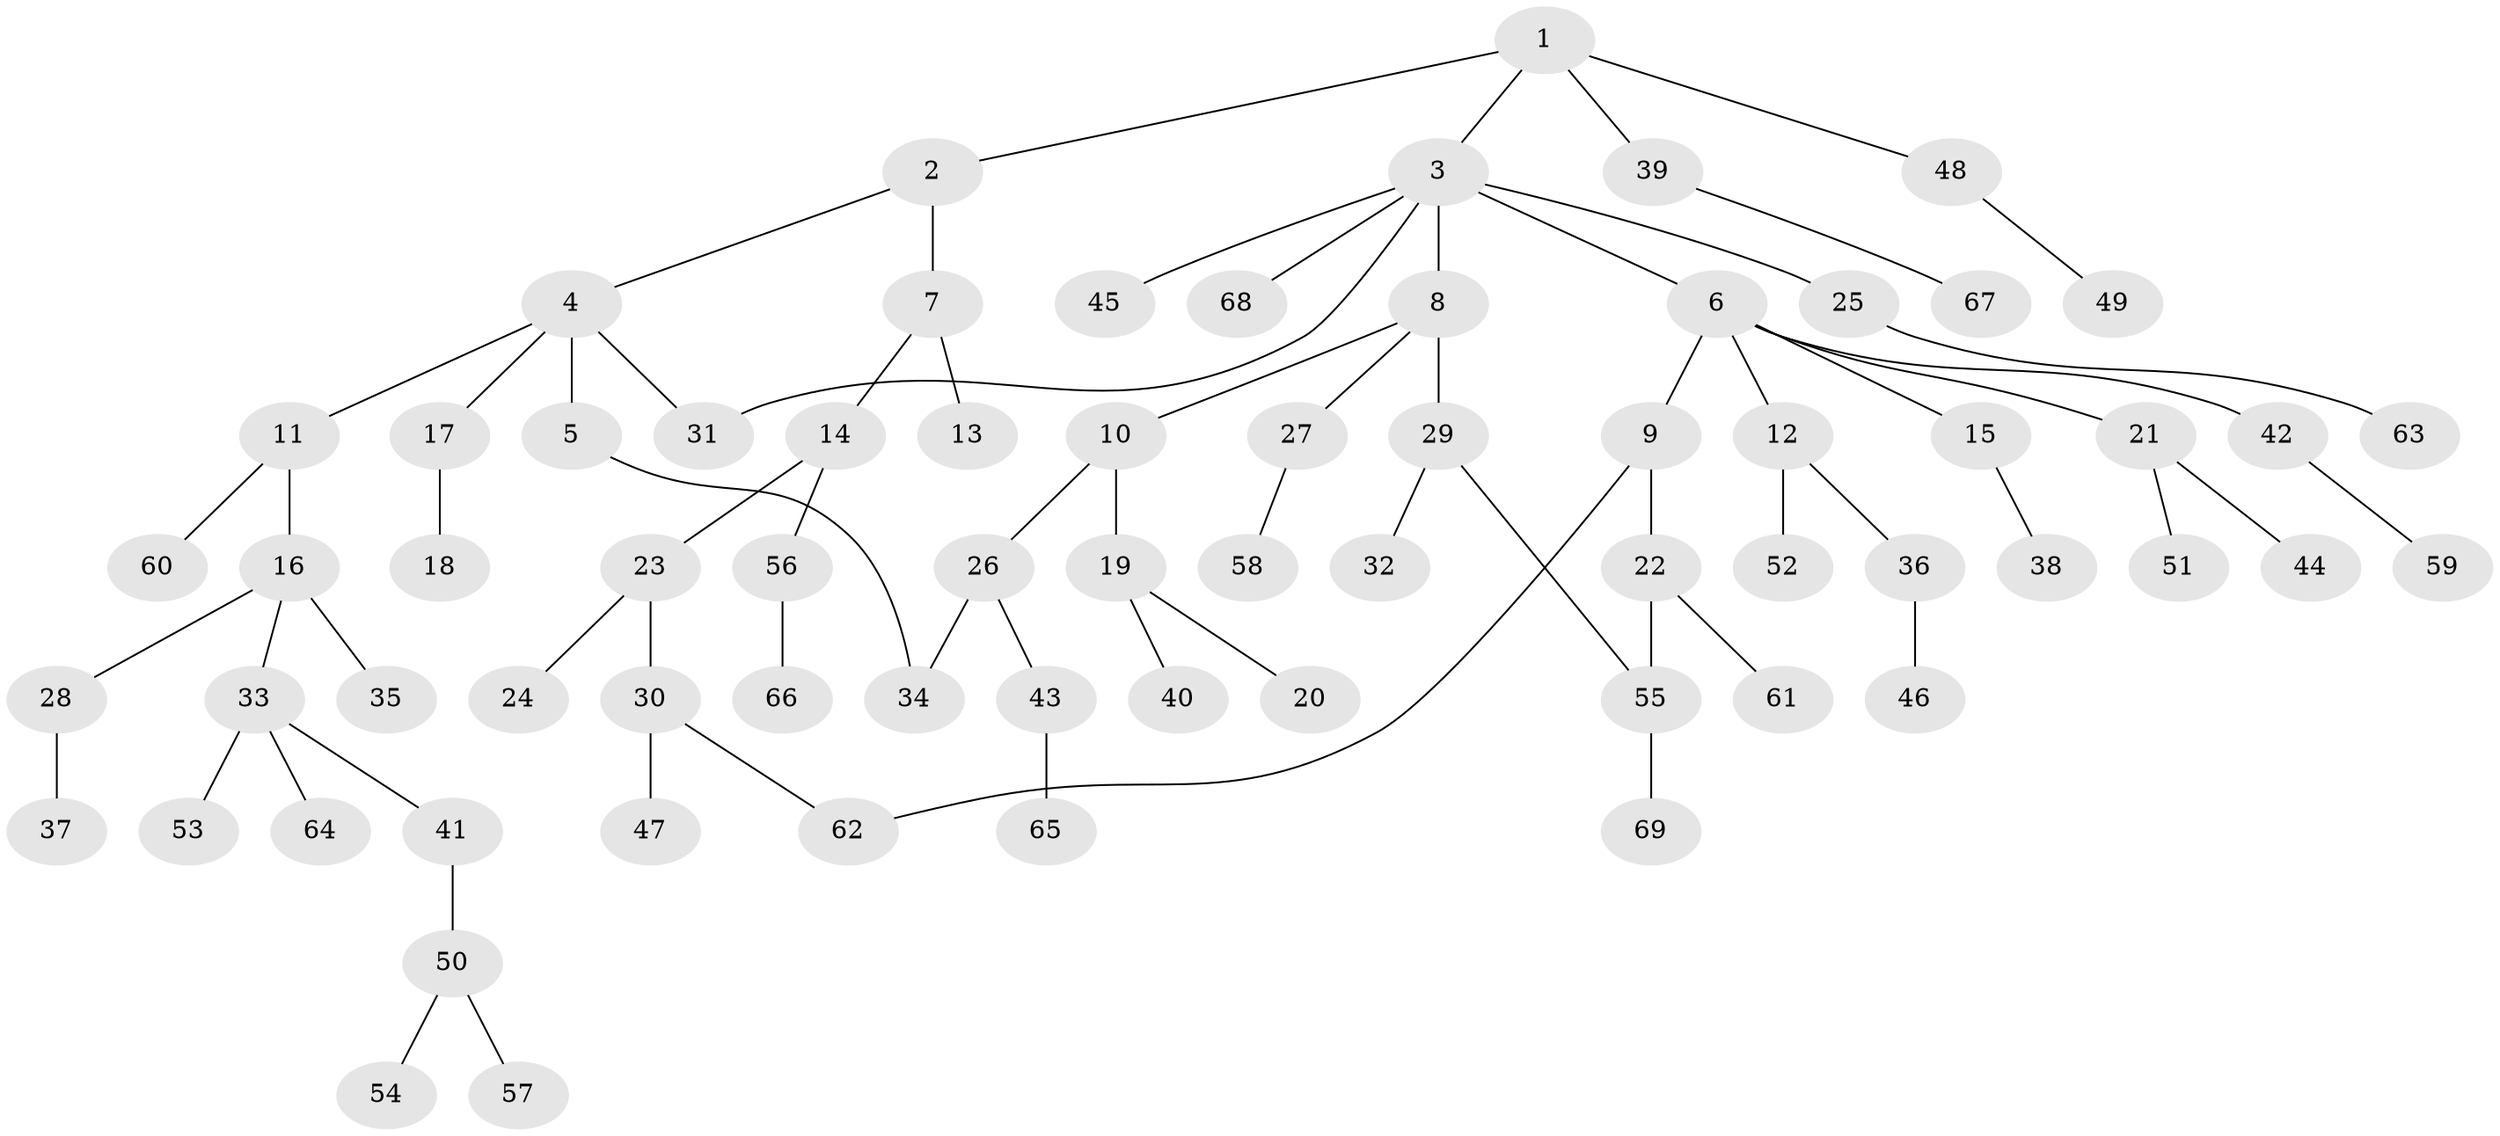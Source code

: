 // coarse degree distribution, {1: 0.2857142857142857, 5: 0.047619047619047616, 3: 0.14285714285714285, 2: 0.38095238095238093, 4: 0.14285714285714285}
// Generated by graph-tools (version 1.1) at 2025/36/03/04/25 23:36:06]
// undirected, 69 vertices, 72 edges
graph export_dot {
  node [color=gray90,style=filled];
  1;
  2;
  3;
  4;
  5;
  6;
  7;
  8;
  9;
  10;
  11;
  12;
  13;
  14;
  15;
  16;
  17;
  18;
  19;
  20;
  21;
  22;
  23;
  24;
  25;
  26;
  27;
  28;
  29;
  30;
  31;
  32;
  33;
  34;
  35;
  36;
  37;
  38;
  39;
  40;
  41;
  42;
  43;
  44;
  45;
  46;
  47;
  48;
  49;
  50;
  51;
  52;
  53;
  54;
  55;
  56;
  57;
  58;
  59;
  60;
  61;
  62;
  63;
  64;
  65;
  66;
  67;
  68;
  69;
  1 -- 2;
  1 -- 3;
  1 -- 39;
  1 -- 48;
  2 -- 4;
  2 -- 7;
  3 -- 6;
  3 -- 8;
  3 -- 25;
  3 -- 45;
  3 -- 68;
  3 -- 31;
  4 -- 5;
  4 -- 11;
  4 -- 17;
  4 -- 31;
  5 -- 34;
  6 -- 9;
  6 -- 12;
  6 -- 15;
  6 -- 21;
  6 -- 42;
  7 -- 13;
  7 -- 14;
  8 -- 10;
  8 -- 27;
  8 -- 29;
  9 -- 22;
  9 -- 62;
  10 -- 19;
  10 -- 26;
  11 -- 16;
  11 -- 60;
  12 -- 36;
  12 -- 52;
  14 -- 23;
  14 -- 56;
  15 -- 38;
  16 -- 28;
  16 -- 33;
  16 -- 35;
  17 -- 18;
  19 -- 20;
  19 -- 40;
  21 -- 44;
  21 -- 51;
  22 -- 61;
  22 -- 55;
  23 -- 24;
  23 -- 30;
  25 -- 63;
  26 -- 34;
  26 -- 43;
  27 -- 58;
  28 -- 37;
  29 -- 32;
  29 -- 55;
  30 -- 47;
  30 -- 62;
  33 -- 41;
  33 -- 53;
  33 -- 64;
  36 -- 46;
  39 -- 67;
  41 -- 50;
  42 -- 59;
  43 -- 65;
  48 -- 49;
  50 -- 54;
  50 -- 57;
  55 -- 69;
  56 -- 66;
}
